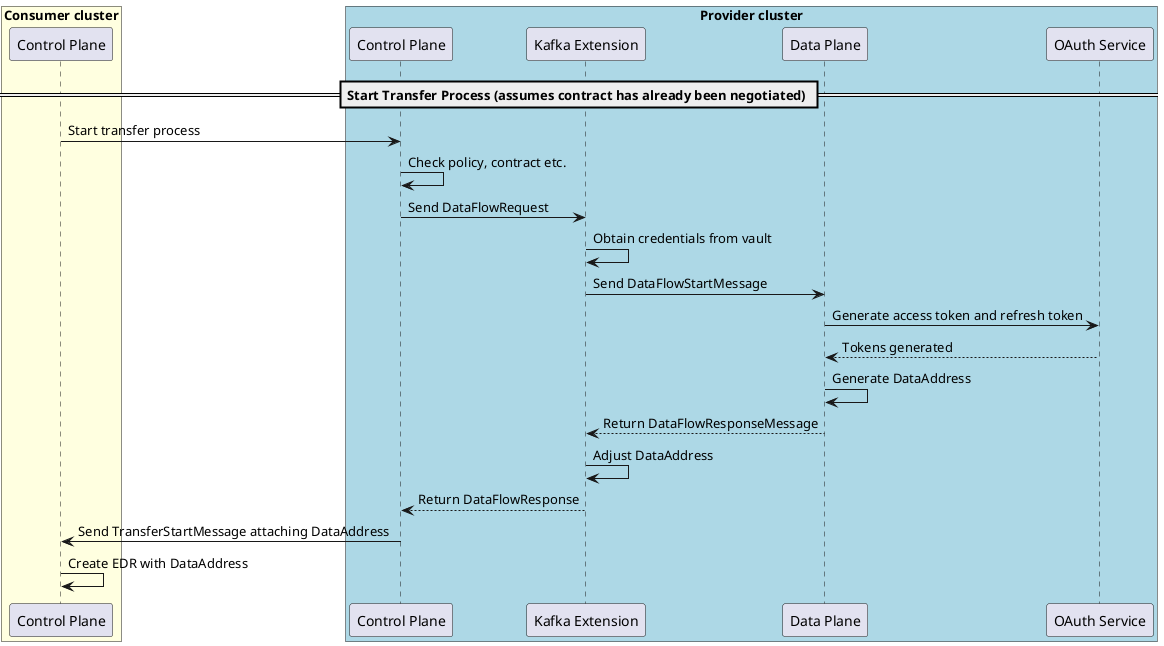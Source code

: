 @startuml
/'
SPDX-License-Identifier: CC-BY-4.0
SPDX-FileCopyrightText: (c) 2025 Cofinity-X GmbH
'/
box "Consumer cluster" #LightYellow
    participant "Control Plane" as ConsumerCP
end box

box "Provider cluster" #LightBlue
    participant "Control Plane"  as ProviderCP
    participant "Kafka Extension" as ProviderKE
    participant "Data Plane"  as ProviderDP
    participant "OAuth Service" as OAuth2
end box

== Start Transfer Process (assumes contract has already been negotiated) ==
ConsumerCP -> ProviderCP : Start transfer process
ProviderCP -> ProviderCP : Check policy, contract etc.
ProviderCP -> ProviderKE : Send DataFlowRequest
ProviderKE -> ProviderKE : Obtain credentials from vault
ProviderKE -> ProviderDP : Send DataFlowStartMessage
ProviderDP -> OAuth2 : Generate access token and refresh token
ProviderDP <-- OAuth2 : Tokens generated
ProviderDP -> ProviderDP : Generate DataAddress
ProviderKE <-- ProviderDP : Return DataFlowResponseMessage
ProviderKE -> ProviderKE : Adjust DataAddress
ProviderKE --> ProviderCP : Return DataFlowResponse
ProviderCP -> ConsumerCP : Send TransferStartMessage attaching DataAddress
ConsumerCP -> ConsumerCP : Create EDR with DataAddress
@enduml